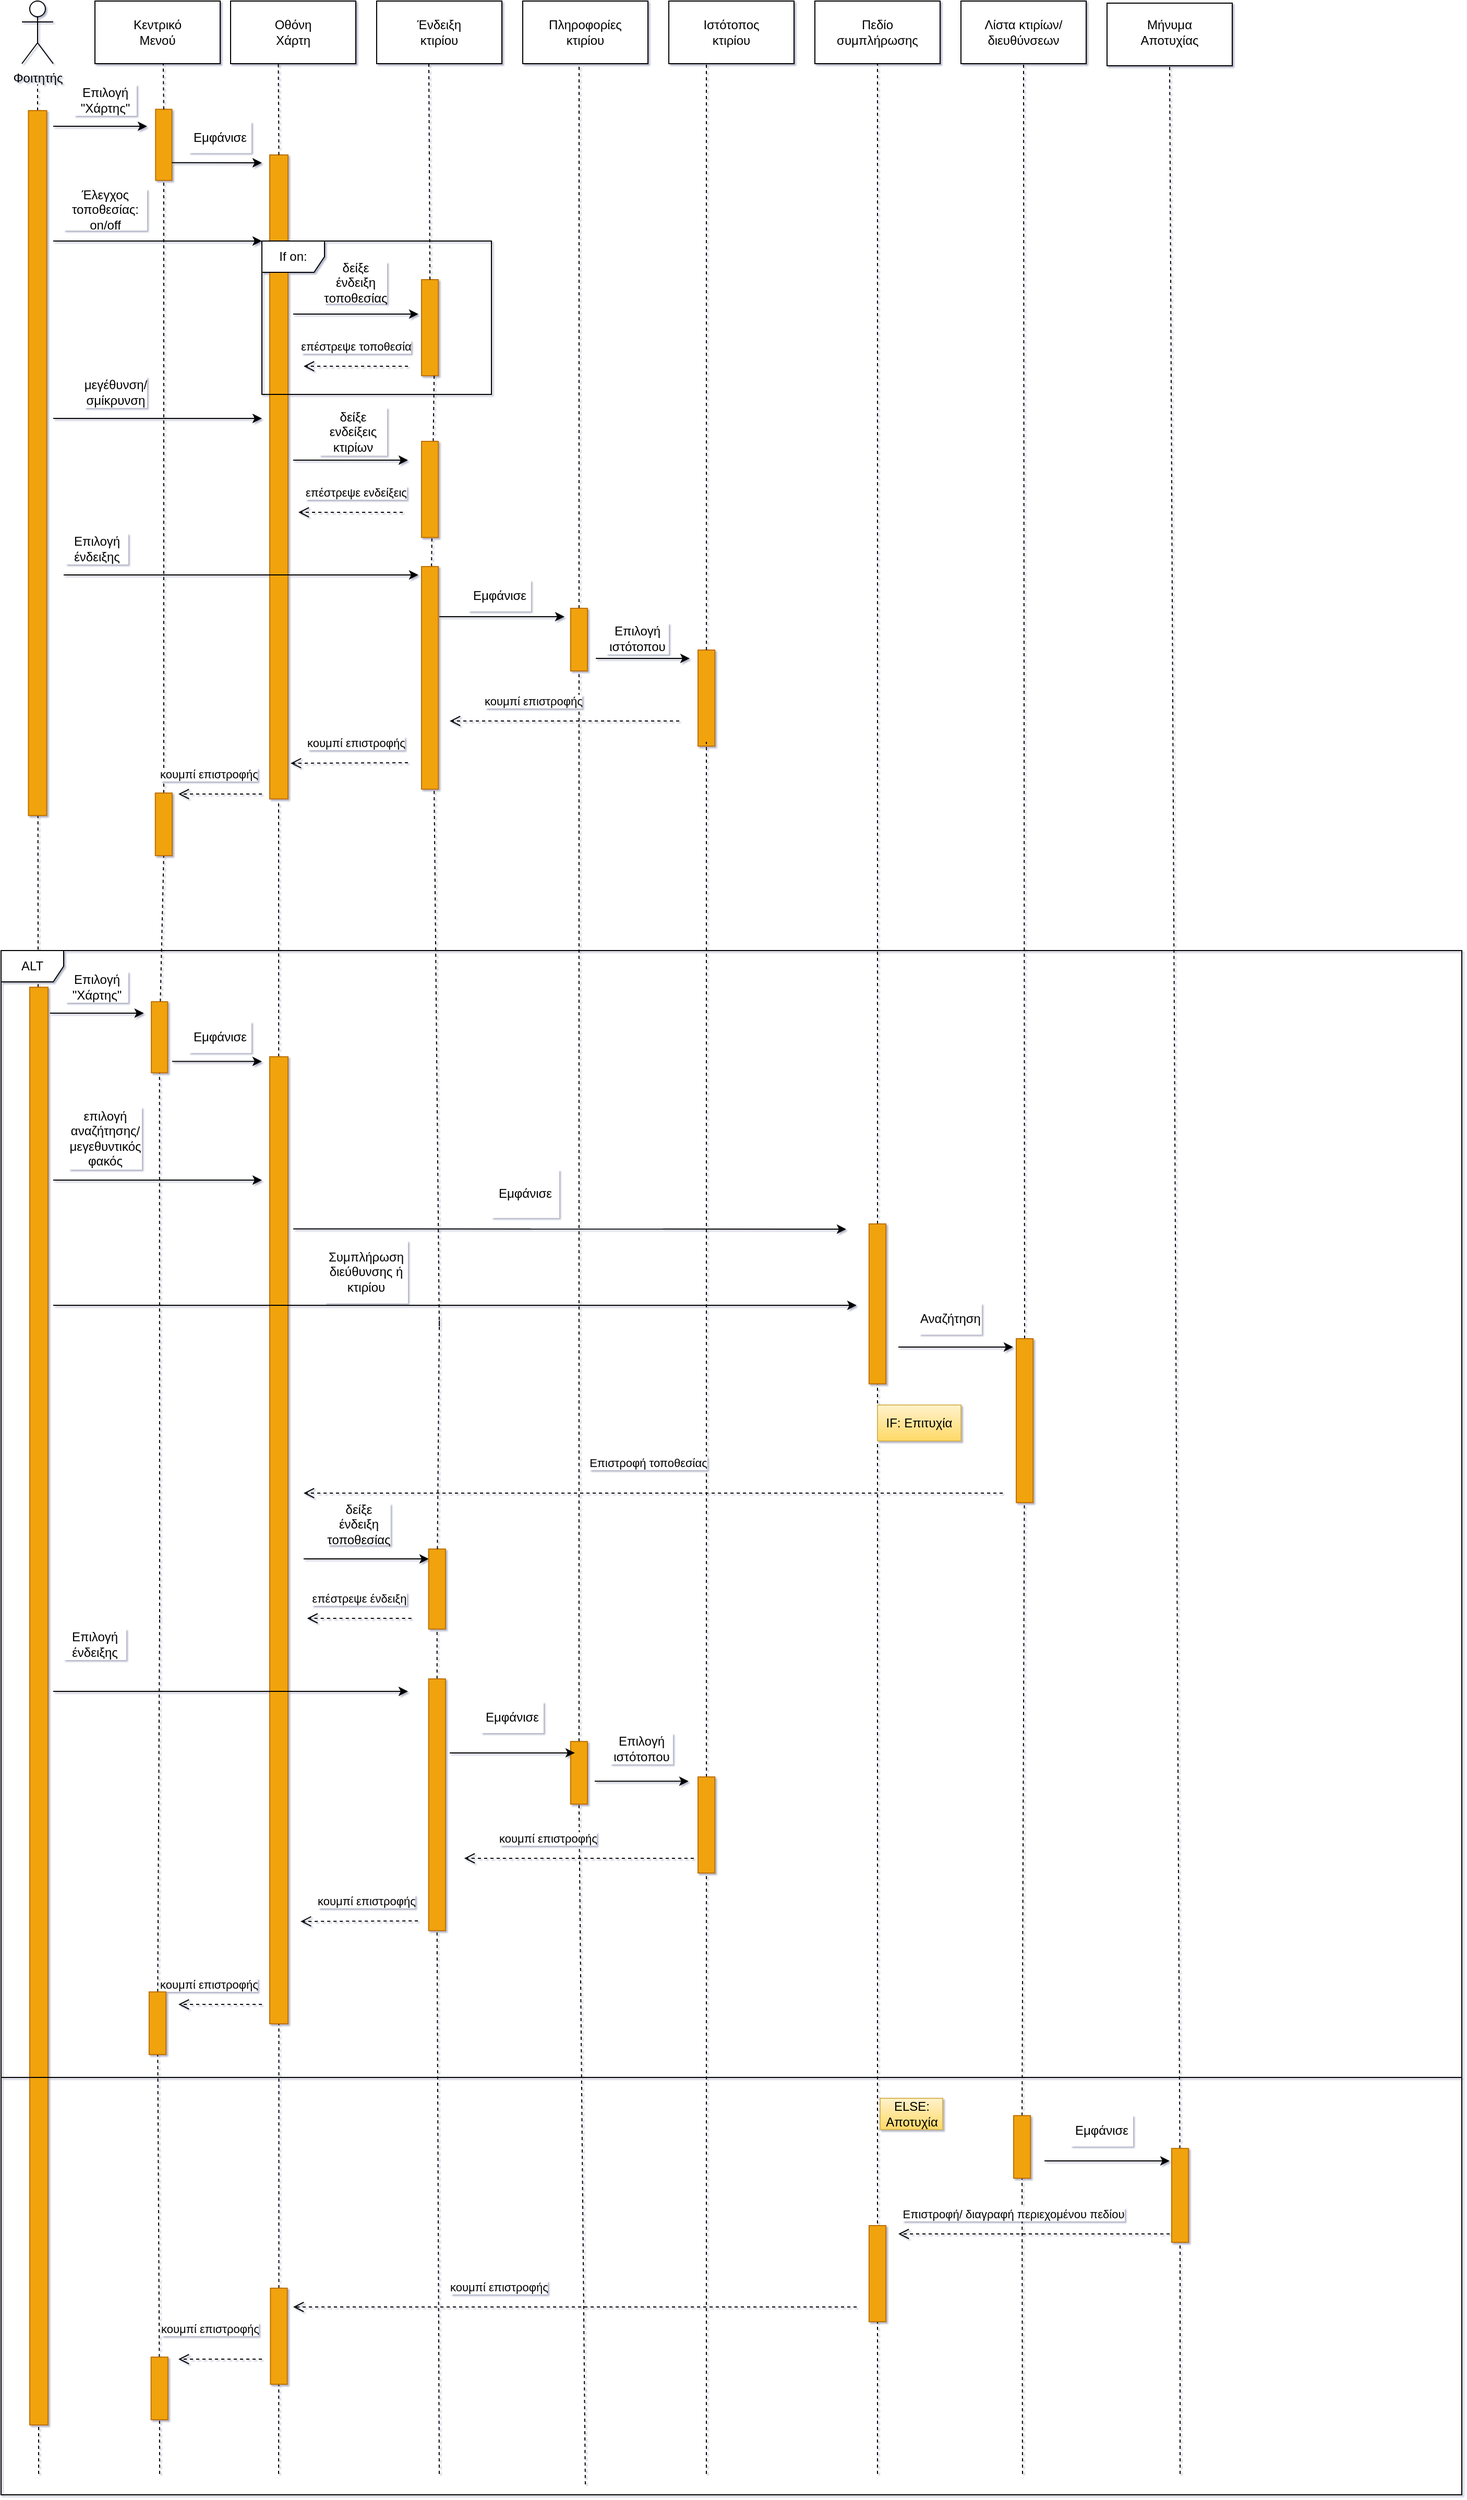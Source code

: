 <mxfile version="21.2.9" type="github">
  <diagram name="Σελίδα-1" id="3w3KB39ikiWXsNB1Q7ST">
    <mxGraphModel dx="1134" dy="930" grid="1" gridSize="10" guides="1" tooltips="1" connect="1" arrows="1" fold="1" page="1" pageScale="1" pageWidth="2339" pageHeight="3300" math="0" shadow="1">
      <root>
        <mxCell id="0" />
        <mxCell id="1" parent="0" />
        <mxCell id="REK4LTANbWhDEIIJufRj-1" value="Φοιτητής" style="shape=umlActor;verticalLabelPosition=bottom;verticalAlign=top;html=1;outlineConnect=0;" parent="1" vertex="1">
          <mxGeometry x="40" y="30" width="30" height="60" as="geometry" />
        </mxCell>
        <mxCell id="REK4LTANbWhDEIIJufRj-2" value="" style="endArrow=none;dashed=1;html=1;rounded=0;" parent="1" source="REK4LTANbWhDEIIJufRj-5" edge="1">
          <mxGeometry width="50" height="50" relative="1" as="geometry">
            <mxPoint x="60" y="730" as="sourcePoint" />
            <mxPoint x="55" y="110" as="targetPoint" />
          </mxGeometry>
        </mxCell>
        <mxCell id="REK4LTANbWhDEIIJufRj-3" value="" style="rounded=0;whiteSpace=wrap;html=1;fillColor=default;" parent="1" vertex="1">
          <mxGeometry x="110" y="30" width="120" height="60" as="geometry" />
        </mxCell>
        <mxCell id="REK4LTANbWhDEIIJufRj-4" value="Κεντρικό Μενού" style="text;html=1;strokeColor=none;fillColor=none;align=center;verticalAlign=middle;whiteSpace=wrap;rounded=0;" parent="1" vertex="1">
          <mxGeometry x="140" y="45" width="60" height="30" as="geometry" />
        </mxCell>
        <mxCell id="REK4LTANbWhDEIIJufRj-6" value="" style="endArrow=none;dashed=1;html=1;rounded=0;" parent="1" source="REK4LTANbWhDEIIJufRj-100" target="REK4LTANbWhDEIIJufRj-5" edge="1">
          <mxGeometry width="50" height="50" relative="1" as="geometry">
            <mxPoint x="60" y="1653.077" as="sourcePoint" />
            <mxPoint x="55" y="110" as="targetPoint" />
          </mxGeometry>
        </mxCell>
        <mxCell id="REK4LTANbWhDEIIJufRj-5" value="" style="rounded=0;whiteSpace=wrap;html=1;rotation=-90;fillColor=#f0a30a;strokeColor=#BD7000;fontColor=#000000;" parent="1" vertex="1">
          <mxGeometry x="-282.81" y="464.06" width="675.63" height="17.5" as="geometry" />
        </mxCell>
        <mxCell id="REK4LTANbWhDEIIJufRj-7" value="" style="rounded=0;whiteSpace=wrap;html=1;rotation=-90;fillColor=#f0a30a;strokeColor=#BD7000;fontColor=#000000;" parent="1" vertex="1">
          <mxGeometry x="141.87" y="160" width="68.13" height="15.62" as="geometry" />
        </mxCell>
        <mxCell id="REK4LTANbWhDEIIJufRj-8" value="" style="rounded=0;whiteSpace=wrap;html=1;rotation=-90;fillColor=#f0a30a;strokeColor=#BD7000;fontColor=#000000;" parent="1" vertex="1">
          <mxGeometry x="-22.34" y="477.34" width="617.2" height="17.5" as="geometry" />
        </mxCell>
        <mxCell id="REK4LTANbWhDEIIJufRj-9" value="" style="endArrow=none;dashed=1;html=1;rounded=0;exitX=1;exitY=0.5;exitDx=0;exitDy=0;" parent="1" source="REK4LTANbWhDEIIJufRj-7" edge="1">
          <mxGeometry width="50" height="50" relative="1" as="geometry">
            <mxPoint x="175.43" y="130" as="sourcePoint" />
            <mxPoint x="175.43" y="90" as="targetPoint" />
          </mxGeometry>
        </mxCell>
        <mxCell id="REK4LTANbWhDEIIJufRj-11" value="" style="endArrow=none;dashed=1;html=1;rounded=0;entryX=0;entryY=0.5;entryDx=0;entryDy=0;" parent="1" source="REK4LTANbWhDEIIJufRj-71" target="REK4LTANbWhDEIIJufRj-7" edge="1">
          <mxGeometry width="50" height="50" relative="1" as="geometry">
            <mxPoint x="176" y="840" as="sourcePoint" />
            <mxPoint x="180" y="210" as="targetPoint" />
          </mxGeometry>
        </mxCell>
        <mxCell id="REK4LTANbWhDEIIJufRj-12" value="" style="endArrow=classic;html=1;rounded=0;" parent="1" edge="1">
          <mxGeometry width="50" height="50" relative="1" as="geometry">
            <mxPoint x="70" y="150" as="sourcePoint" />
            <mxPoint x="160" y="150" as="targetPoint" />
          </mxGeometry>
        </mxCell>
        <mxCell id="REK4LTANbWhDEIIJufRj-15" value="Επιλογή &quot;Χάρτης&quot;" style="text;html=1;strokeColor=none;fillColor=default;align=center;verticalAlign=middle;whiteSpace=wrap;rounded=0;" parent="1" vertex="1">
          <mxGeometry x="90" y="110" width="60" height="30" as="geometry" />
        </mxCell>
        <mxCell id="REK4LTANbWhDEIIJufRj-17" value="" style="endArrow=classic;html=1;rounded=0;exitX=0.25;exitY=1;exitDx=0;exitDy=0;" parent="1" source="REK4LTANbWhDEIIJufRj-7" edge="1">
          <mxGeometry width="50" height="50" relative="1" as="geometry">
            <mxPoint x="180" y="160" as="sourcePoint" />
            <mxPoint x="270" y="185" as="targetPoint" />
          </mxGeometry>
        </mxCell>
        <mxCell id="REK4LTANbWhDEIIJufRj-18" value="Εμφάνισε" style="text;html=1;strokeColor=none;fillColor=default;align=center;verticalAlign=middle;whiteSpace=wrap;rounded=0;" parent="1" vertex="1">
          <mxGeometry x="200" y="145.62" width="60" height="30" as="geometry" />
        </mxCell>
        <mxCell id="REK4LTANbWhDEIIJufRj-19" value="" style="rounded=0;whiteSpace=wrap;html=1;" parent="1" vertex="1">
          <mxGeometry x="240" y="30" width="120" height="60" as="geometry" />
        </mxCell>
        <mxCell id="REK4LTANbWhDEIIJufRj-21" value="" style="endArrow=none;dashed=1;html=1;rounded=0;exitX=1;exitY=0.5;exitDx=0;exitDy=0;" parent="1" source="REK4LTANbWhDEIIJufRj-8" edge="1">
          <mxGeometry width="50" height="50" relative="1" as="geometry">
            <mxPoint x="285.75" y="130" as="sourcePoint" />
            <mxPoint x="285.75" y="90" as="targetPoint" />
          </mxGeometry>
        </mxCell>
        <mxCell id="REK4LTANbWhDEIIJufRj-22" value="Οθόνη Χάρτη" style="text;html=1;strokeColor=none;fillColor=none;align=center;verticalAlign=middle;whiteSpace=wrap;rounded=0;" parent="1" vertex="1">
          <mxGeometry x="270" y="45" width="60" height="30" as="geometry" />
        </mxCell>
        <mxCell id="REK4LTANbWhDEIIJufRj-23" value="" style="endArrow=none;dashed=1;html=1;rounded=0;" parent="1" source="REK4LTANbWhDEIIJufRj-92" edge="1">
          <mxGeometry width="50" height="50" relative="1" as="geometry">
            <mxPoint x="286" y="1653.077" as="sourcePoint" />
            <mxPoint x="286" y="799" as="targetPoint" />
          </mxGeometry>
        </mxCell>
        <mxCell id="REK4LTANbWhDEIIJufRj-24" value="" style="endArrow=classic;html=1;rounded=0;" parent="1" edge="1">
          <mxGeometry width="50" height="50" relative="1" as="geometry">
            <mxPoint x="70" y="260" as="sourcePoint" />
            <mxPoint x="270" y="260" as="targetPoint" />
          </mxGeometry>
        </mxCell>
        <mxCell id="REK4LTANbWhDEIIJufRj-25" value="&lt;font style=&quot;font-size: 12px;&quot;&gt;Έλεγχος τοποθεσίας: on/off&lt;/font&gt;" style="text;html=1;strokeColor=none;fillColor=default;align=center;verticalAlign=middle;whiteSpace=wrap;rounded=0;" parent="1" vertex="1">
          <mxGeometry x="80" y="210" width="80" height="40" as="geometry" />
        </mxCell>
        <mxCell id="REK4LTANbWhDEIIJufRj-26" value="" style="rounded=0;whiteSpace=wrap;html=1;" parent="1" vertex="1">
          <mxGeometry x="380" y="30" width="120" height="60" as="geometry" />
        </mxCell>
        <mxCell id="REK4LTANbWhDEIIJufRj-27" value="Ένδειξη κτιρίου" style="text;html=1;strokeColor=none;fillColor=none;align=center;verticalAlign=middle;whiteSpace=wrap;rounded=0;" parent="1" vertex="1">
          <mxGeometry x="410" y="45" width="60" height="30" as="geometry" />
        </mxCell>
        <mxCell id="REK4LTANbWhDEIIJufRj-31" value="" style="rounded=0;whiteSpace=wrap;html=1;rotation=-90;fillColor=#f0a30a;strokeColor=#BD7000;fontColor=#000000;" parent="1" vertex="1">
          <mxGeometry x="385" y="335" width="92.12" height="16.12" as="geometry" />
        </mxCell>
        <mxCell id="REK4LTANbWhDEIIJufRj-32" value="" style="endArrow=none;dashed=1;html=1;rounded=0;exitX=1;exitY=0.5;exitDx=0;exitDy=0;" parent="1" source="REK4LTANbWhDEIIJufRj-31" edge="1">
          <mxGeometry width="50" height="50" relative="1" as="geometry">
            <mxPoint x="380" y="140" as="sourcePoint" />
            <mxPoint x="430" y="90" as="targetPoint" />
          </mxGeometry>
        </mxCell>
        <mxCell id="REK4LTANbWhDEIIJufRj-33" value="" style="endArrow=none;dashed=1;html=1;rounded=0;entryX=0;entryY=0.75;entryDx=0;entryDy=0;" parent="1" source="REK4LTANbWhDEIIJufRj-48" target="REK4LTANbWhDEIIJufRj-31" edge="1">
          <mxGeometry width="50" height="50" relative="1" as="geometry">
            <mxPoint x="435" y="720" as="sourcePoint" />
            <mxPoint x="540" y="670" as="targetPoint" />
          </mxGeometry>
        </mxCell>
        <mxCell id="REK4LTANbWhDEIIJufRj-35" value="" style="endArrow=classic;html=1;rounded=0;" parent="1" edge="1">
          <mxGeometry width="50" height="50" relative="1" as="geometry">
            <mxPoint x="300" y="330" as="sourcePoint" />
            <mxPoint x="420" y="330" as="targetPoint" />
          </mxGeometry>
        </mxCell>
        <mxCell id="REK4LTANbWhDEIIJufRj-36" value="επέστρεψε τοποθεσία" style="html=1;verticalAlign=bottom;endArrow=open;dashed=1;endSize=8;edgeStyle=elbowEdgeStyle;elbow=vertical;curved=0;rounded=0;" parent="1" edge="1">
          <mxGeometry y="-10" relative="1" as="geometry">
            <mxPoint x="410" y="380" as="sourcePoint" />
            <mxPoint x="310" y="380" as="targetPoint" />
            <mxPoint as="offset" />
          </mxGeometry>
        </mxCell>
        <mxCell id="REK4LTANbWhDEIIJufRj-37" value="δείξε ένδειξη τοποθεσίας" style="text;html=1;strokeColor=none;fillColor=default;align=center;verticalAlign=middle;whiteSpace=wrap;rounded=0;" parent="1" vertex="1">
          <mxGeometry x="330" y="280" width="60" height="40" as="geometry" />
        </mxCell>
        <mxCell id="REK4LTANbWhDEIIJufRj-38" value="" style="endArrow=classic;html=1;rounded=0;" parent="1" edge="1">
          <mxGeometry width="50" height="50" relative="1" as="geometry">
            <mxPoint x="70" y="430" as="sourcePoint" />
            <mxPoint x="270" y="430" as="targetPoint" />
          </mxGeometry>
        </mxCell>
        <mxCell id="REK4LTANbWhDEIIJufRj-39" value="μεγέθυνση/σμίκρυνση" style="text;html=1;strokeColor=none;fillColor=default;align=center;verticalAlign=middle;whiteSpace=wrap;rounded=0;" parent="1" vertex="1">
          <mxGeometry x="100" y="390" width="60" height="30" as="geometry" />
        </mxCell>
        <mxCell id="REK4LTANbWhDEIIJufRj-40" value="" style="endArrow=classic;html=1;rounded=0;" parent="1" edge="1">
          <mxGeometry width="50" height="50" relative="1" as="geometry">
            <mxPoint x="300" y="470" as="sourcePoint" />
            <mxPoint x="410" y="470" as="targetPoint" />
          </mxGeometry>
        </mxCell>
        <mxCell id="REK4LTANbWhDEIIJufRj-41" value="" style="rounded=0;whiteSpace=wrap;html=1;rotation=-90;fillColor=#f0a30a;strokeColor=#BD7000;fontColor=#000000;" parent="1" vertex="1">
          <mxGeometry x="385" y="490" width="92.12" height="16.12" as="geometry" />
        </mxCell>
        <mxCell id="REK4LTANbWhDEIIJufRj-42" value="δείξε ενδείξεις κτιρίων" style="text;html=1;strokeColor=none;fillColor=default;align=center;verticalAlign=middle;whiteSpace=wrap;rounded=0;" parent="1" vertex="1">
          <mxGeometry x="325" y="419.38" width="65" height="46.25" as="geometry" />
        </mxCell>
        <mxCell id="REK4LTANbWhDEIIJufRj-43" value="επέστρεψε ενδείξεις" style="html=1;verticalAlign=bottom;endArrow=open;dashed=1;endSize=8;edgeStyle=elbowEdgeStyle;elbow=vertical;curved=0;rounded=0;" parent="1" edge="1">
          <mxGeometry x="-0.1" y="-10" relative="1" as="geometry">
            <mxPoint x="405" y="520" as="sourcePoint" />
            <mxPoint x="305" y="520" as="targetPoint" />
            <mxPoint as="offset" />
          </mxGeometry>
        </mxCell>
        <mxCell id="REK4LTANbWhDEIIJufRj-44" value="" style="rounded=0;whiteSpace=wrap;html=1;" parent="1" vertex="1">
          <mxGeometry x="520" y="30" width="120" height="60" as="geometry" />
        </mxCell>
        <mxCell id="REK4LTANbWhDEIIJufRj-45" value="Πληροφορίες κτιρίου" style="text;html=1;strokeColor=none;fillColor=none;align=center;verticalAlign=middle;whiteSpace=wrap;rounded=0;" parent="1" vertex="1">
          <mxGeometry x="540" y="45" width="80" height="30" as="geometry" />
        </mxCell>
        <mxCell id="REK4LTANbWhDEIIJufRj-46" value="" style="endArrow=classic;html=1;rounded=0;" parent="1" edge="1">
          <mxGeometry width="50" height="50" relative="1" as="geometry">
            <mxPoint x="80" y="580" as="sourcePoint" />
            <mxPoint x="420" y="580" as="targetPoint" />
          </mxGeometry>
        </mxCell>
        <mxCell id="REK4LTANbWhDEIIJufRj-47" value="Επιλογή ένδειξης" style="text;html=1;strokeColor=none;fillColor=default;align=center;verticalAlign=middle;whiteSpace=wrap;rounded=0;" parent="1" vertex="1">
          <mxGeometry x="81.87" y="540" width="60" height="30" as="geometry" />
        </mxCell>
        <mxCell id="REK4LTANbWhDEIIJufRj-51" value="" style="endArrow=none;dashed=1;html=1;rounded=0;entryX=0;entryY=0.75;entryDx=0;entryDy=0;" parent="1" target="REK4LTANbWhDEIIJufRj-48" edge="1">
          <mxGeometry width="50" height="50" relative="1" as="geometry">
            <mxPoint x="440" y="1300" as="sourcePoint" />
            <mxPoint x="435" y="389" as="targetPoint" />
          </mxGeometry>
        </mxCell>
        <mxCell id="REK4LTANbWhDEIIJufRj-48" value="" style="rounded=0;whiteSpace=wrap;html=1;rotation=-90;fillColor=#f0a30a;strokeColor=#BD7000;fontColor=#000000;" parent="1" vertex="1">
          <mxGeometry x="324.38" y="670.62" width="213.37" height="16.12" as="geometry" />
        </mxCell>
        <mxCell id="REK4LTANbWhDEIIJufRj-52" value="" style="endArrow=none;dashed=1;html=1;rounded=0;entryX=0.45;entryY=1;entryDx=0;entryDy=0;entryPerimeter=0;" parent="1" source="REK4LTANbWhDEIIJufRj-53" target="REK4LTANbWhDEIIJufRj-44" edge="1">
          <mxGeometry width="50" height="50" relative="1" as="geometry">
            <mxPoint x="580" y="840" as="sourcePoint" />
            <mxPoint x="580" y="360" as="targetPoint" />
          </mxGeometry>
        </mxCell>
        <mxCell id="REK4LTANbWhDEIIJufRj-58" value="" style="endArrow=none;dashed=1;html=1;rounded=0;entryX=0;entryY=0.5;entryDx=0;entryDy=0;" parent="1" source="REK4LTANbWhDEIIJufRj-82" target="REK4LTANbWhDEIIJufRj-53" edge="1">
          <mxGeometry width="50" height="50" relative="1" as="geometry">
            <mxPoint x="574" y="1660" as="sourcePoint" />
            <mxPoint x="640" y="620" as="targetPoint" />
          </mxGeometry>
        </mxCell>
        <mxCell id="REK4LTANbWhDEIIJufRj-53" value="" style="rounded=0;whiteSpace=wrap;html=1;rotation=-90;fillColor=#f0a30a;strokeColor=#BD7000;fontColor=#000000;" parent="1" vertex="1">
          <mxGeometry x="543.94" y="633.94" width="60" height="16.12" as="geometry" />
        </mxCell>
        <mxCell id="REK4LTANbWhDEIIJufRj-59" value="" style="endArrow=classic;html=1;rounded=0;" parent="1" edge="1">
          <mxGeometry width="50" height="50" relative="1" as="geometry">
            <mxPoint x="440" y="620" as="sourcePoint" />
            <mxPoint x="560" y="620" as="targetPoint" />
          </mxGeometry>
        </mxCell>
        <mxCell id="REK4LTANbWhDEIIJufRj-60" value="Εμφάνισε" style="text;html=1;strokeColor=none;fillColor=default;align=center;verticalAlign=middle;whiteSpace=wrap;rounded=0;" parent="1" vertex="1">
          <mxGeometry x="467.88" y="585" width="60" height="30" as="geometry" />
        </mxCell>
        <mxCell id="REK4LTANbWhDEIIJufRj-61" value="" style="rounded=0;whiteSpace=wrap;html=1;" parent="1" vertex="1">
          <mxGeometry x="660" y="30" width="120" height="60" as="geometry" />
        </mxCell>
        <mxCell id="REK4LTANbWhDEIIJufRj-62" value="Ιστότοπος κτιρίου" style="text;html=1;strokeColor=none;fillColor=none;align=center;verticalAlign=middle;whiteSpace=wrap;rounded=0;" parent="1" vertex="1">
          <mxGeometry x="690" y="45" width="60" height="30" as="geometry" />
        </mxCell>
        <mxCell id="REK4LTANbWhDEIIJufRj-63" value="" style="rounded=0;whiteSpace=wrap;html=1;rotation=-90;fillColor=#f0a30a;strokeColor=#BD7000;fontColor=#000000;" parent="1" vertex="1">
          <mxGeometry x="650" y="690.0" width="92.12" height="16.12" as="geometry" />
        </mxCell>
        <mxCell id="REK4LTANbWhDEIIJufRj-64" value="" style="endArrow=classic;html=1;rounded=0;" parent="1" edge="1">
          <mxGeometry width="50" height="50" relative="1" as="geometry">
            <mxPoint x="590" y="660" as="sourcePoint" />
            <mxPoint x="680" y="660" as="targetPoint" />
          </mxGeometry>
        </mxCell>
        <mxCell id="REK4LTANbWhDEIIJufRj-65" value="Επιλογή ιστότοπου" style="text;html=1;strokeColor=none;fillColor=default;align=center;verticalAlign=middle;whiteSpace=wrap;rounded=0;" parent="1" vertex="1">
          <mxGeometry x="600" y="626.12" width="60" height="30" as="geometry" />
        </mxCell>
        <mxCell id="REK4LTANbWhDEIIJufRj-66" value="" style="endArrow=none;dashed=1;html=1;rounded=0;exitX=1;exitY=0.5;exitDx=0;exitDy=0;" parent="1" source="REK4LTANbWhDEIIJufRj-63" edge="1">
          <mxGeometry width="50" height="50" relative="1" as="geometry">
            <mxPoint x="695" y="650" as="sourcePoint" />
            <mxPoint x="696" y="90" as="targetPoint" />
          </mxGeometry>
        </mxCell>
        <mxCell id="REK4LTANbWhDEIIJufRj-67" value="" style="endArrow=none;dashed=1;html=1;rounded=0;" parent="1" source="REK4LTANbWhDEIIJufRj-85" edge="1">
          <mxGeometry width="50" height="50" relative="1" as="geometry">
            <mxPoint x="696" y="1650" as="sourcePoint" />
            <mxPoint x="696" y="740" as="targetPoint" />
          </mxGeometry>
        </mxCell>
        <mxCell id="REK4LTANbWhDEIIJufRj-68" value="κουμπί επιστροφής" style="html=1;verticalAlign=bottom;endArrow=open;dashed=1;endSize=8;edgeStyle=elbowEdgeStyle;elbow=vertical;curved=0;rounded=0;" parent="1" edge="1">
          <mxGeometry x="0.272" y="-10" relative="1" as="geometry">
            <mxPoint x="670" y="720" as="sourcePoint" />
            <mxPoint x="450" y="720" as="targetPoint" />
            <mxPoint as="offset" />
          </mxGeometry>
        </mxCell>
        <mxCell id="REK4LTANbWhDEIIJufRj-69" value="κουμπί επιστροφής" style="html=1;verticalAlign=bottom;endArrow=open;dashed=1;endSize=8;edgeStyle=elbowEdgeStyle;elbow=vertical;curved=0;rounded=0;" parent="1" edge="1">
          <mxGeometry x="-0.104" y="-11" relative="1" as="geometry">
            <mxPoint x="410" y="760" as="sourcePoint" />
            <mxPoint x="297.5" y="760.66" as="targetPoint" />
            <mxPoint as="offset" />
          </mxGeometry>
        </mxCell>
        <mxCell id="REK4LTANbWhDEIIJufRj-70" value="κουμπί επιστροφής" style="html=1;verticalAlign=bottom;endArrow=open;dashed=1;endSize=8;edgeStyle=elbowEdgeStyle;elbow=vertical;curved=0;rounded=0;" parent="1" edge="1">
          <mxGeometry x="0.272" y="-10" relative="1" as="geometry">
            <mxPoint x="270" y="790" as="sourcePoint" />
            <mxPoint x="190" y="790.33" as="targetPoint" />
            <mxPoint as="offset" />
          </mxGeometry>
        </mxCell>
        <mxCell id="REK4LTANbWhDEIIJufRj-72" value="" style="endArrow=none;dashed=1;html=1;rounded=0;entryX=0;entryY=0.5;entryDx=0;entryDy=0;" parent="1" source="REK4LTANbWhDEIIJufRj-105" target="REK4LTANbWhDEIIJufRj-71" edge="1">
          <mxGeometry width="50" height="50" relative="1" as="geometry">
            <mxPoint x="180" y="1660" as="sourcePoint" />
            <mxPoint x="176" y="202" as="targetPoint" />
          </mxGeometry>
        </mxCell>
        <mxCell id="REK4LTANbWhDEIIJufRj-71" value="" style="rounded=0;whiteSpace=wrap;html=1;rotation=-90;fillColor=#f0a30a;strokeColor=#BD7000;fontColor=#000000;" parent="1" vertex="1">
          <mxGeometry x="145.93" y="811" width="60" height="16.12" as="geometry" />
        </mxCell>
        <mxCell id="REK4LTANbWhDEIIJufRj-77" value="" style="endArrow=classic;html=1;rounded=0;" parent="1" edge="1">
          <mxGeometry width="50" height="50" relative="1" as="geometry">
            <mxPoint x="300" y="1206.74" as="sourcePoint" />
            <mxPoint x="830" y="1207" as="targetPoint" />
          </mxGeometry>
        </mxCell>
        <mxCell id="REK4LTANbWhDEIIJufRj-79" value="Εμφάνισε" style="text;html=1;strokeColor=none;fillColor=default;align=center;verticalAlign=middle;whiteSpace=wrap;rounded=0;" parent="1" vertex="1">
          <mxGeometry x="490" y="1150" width="65" height="46.25" as="geometry" />
        </mxCell>
        <mxCell id="REK4LTANbWhDEIIJufRj-83" value="" style="endArrow=classic;html=1;rounded=0;" parent="1" edge="1">
          <mxGeometry width="50" height="50" relative="1" as="geometry">
            <mxPoint x="310" y="1523.06" as="sourcePoint" />
            <mxPoint x="430.0" y="1523.06" as="targetPoint" />
          </mxGeometry>
        </mxCell>
        <mxCell id="REK4LTANbWhDEIIJufRj-86" value="" style="endArrow=classic;html=1;rounded=0;" parent="1" edge="1">
          <mxGeometry width="50" height="50" relative="1" as="geometry">
            <mxPoint x="588.94" y="1736.12" as="sourcePoint" />
            <mxPoint x="678.94" y="1736.12" as="targetPoint" />
          </mxGeometry>
        </mxCell>
        <mxCell id="REK4LTANbWhDEIIJufRj-87" value="Επιλογή ιστότοπου" style="text;html=1;strokeColor=none;fillColor=default;align=center;verticalAlign=middle;whiteSpace=wrap;rounded=0;" parent="1" vertex="1">
          <mxGeometry x="603.94" y="1690" width="60" height="30" as="geometry" />
        </mxCell>
        <mxCell id="REK4LTANbWhDEIIJufRj-93" value="" style="endArrow=none;dashed=1;html=1;rounded=0;" parent="1" source="JKgriKq3hxzgjt0G7e2Y-63" target="REK4LTANbWhDEIIJufRj-92" edge="1">
          <mxGeometry width="50" height="50" relative="1" as="geometry">
            <mxPoint x="286" y="2400" as="sourcePoint" />
            <mxPoint x="286" y="799" as="targetPoint" />
          </mxGeometry>
        </mxCell>
        <mxCell id="REK4LTANbWhDEIIJufRj-92" value="" style="rounded=0;whiteSpace=wrap;html=1;rotation=-90;fillColor=#f0a30a;strokeColor=#BD7000;fontColor=#000000;" parent="1" vertex="1">
          <mxGeometry x="-177.17" y="1496.43" width="926.85" height="17.5" as="geometry" />
        </mxCell>
        <mxCell id="REK4LTANbWhDEIIJufRj-94" value="επιλογή αναζήτησης/ μεγεθυντικός φακός" style="text;html=1;strokeColor=none;fillColor=default;align=center;verticalAlign=middle;whiteSpace=wrap;rounded=0;" parent="1" vertex="1">
          <mxGeometry x="85" y="1090" width="70" height="60" as="geometry" />
        </mxCell>
        <mxCell id="REK4LTANbWhDEIIJufRj-95" value="" style="endArrow=classic;html=1;rounded=0;" parent="1" edge="1">
          <mxGeometry width="50" height="50" relative="1" as="geometry">
            <mxPoint x="70" y="1160" as="sourcePoint" />
            <mxPoint x="270" y="1160" as="targetPoint" />
            <Array as="points">
              <mxPoint x="170" y="1160" />
            </Array>
          </mxGeometry>
        </mxCell>
        <mxCell id="REK4LTANbWhDEIIJufRj-97" value="" style="endArrow=none;dashed=1;html=1;rounded=0;" parent="1" source="JKgriKq3hxzgjt0G7e2Y-48" edge="1">
          <mxGeometry width="50" height="50" relative="1" as="geometry">
            <mxPoint x="172" y="2200" as="sourcePoint" />
            <mxPoint x="172" y="1580" as="targetPoint" />
          </mxGeometry>
        </mxCell>
        <mxCell id="REK4LTANbWhDEIIJufRj-101" value="" style="endArrow=none;dashed=1;html=1;rounded=0;" parent="1" target="REK4LTANbWhDEIIJufRj-100" edge="1">
          <mxGeometry width="50" height="50" relative="1" as="geometry">
            <mxPoint x="56" y="2400" as="sourcePoint" />
            <mxPoint x="56" y="811" as="targetPoint" />
          </mxGeometry>
        </mxCell>
        <mxCell id="REK4LTANbWhDEIIJufRj-100" value="" style="rounded=0;whiteSpace=wrap;html=1;rotation=-90;fillColor=#f0a30a;strokeColor=#BD7000;fontColor=#000000;" parent="1" vertex="1">
          <mxGeometry x="-632.7" y="1655.37" width="1377.9" height="17.5" as="geometry" />
        </mxCell>
        <mxCell id="REK4LTANbWhDEIIJufRj-102" value="Επιλογή &quot;Χάρτης&quot;" style="text;html=1;strokeColor=none;fillColor=default;align=center;verticalAlign=middle;whiteSpace=wrap;rounded=0;" parent="1" vertex="1">
          <mxGeometry x="81.87" y="960" width="60" height="30" as="geometry" />
        </mxCell>
        <mxCell id="REK4LTANbWhDEIIJufRj-103" value="" style="endArrow=classic;html=1;rounded=0;" parent="1" edge="1">
          <mxGeometry width="50" height="50" relative="1" as="geometry">
            <mxPoint x="66.87" y="1000" as="sourcePoint" />
            <mxPoint x="156.87" y="1000" as="targetPoint" />
          </mxGeometry>
        </mxCell>
        <mxCell id="REK4LTANbWhDEIIJufRj-104" value="Εμφάνισε" style="text;html=1;strokeColor=none;fillColor=default;align=center;verticalAlign=middle;whiteSpace=wrap;rounded=0;" parent="1" vertex="1">
          <mxGeometry x="200" y="1008.12" width="60" height="30" as="geometry" />
        </mxCell>
        <mxCell id="REK4LTANbWhDEIIJufRj-108" value="" style="endArrow=none;dashed=1;html=1;rounded=0;entryX=0;entryY=0.5;entryDx=0;entryDy=0;" parent="1" target="REK4LTANbWhDEIIJufRj-105" edge="1">
          <mxGeometry width="50" height="50" relative="1" as="geometry">
            <mxPoint x="172" y="1580" as="sourcePoint" />
            <mxPoint x="176" y="849" as="targetPoint" />
          </mxGeometry>
        </mxCell>
        <mxCell id="REK4LTANbWhDEIIJufRj-105" value="" style="rounded=0;whiteSpace=wrap;html=1;rotation=-90;fillColor=#f0a30a;strokeColor=#BD7000;fontColor=#000000;" parent="1" vertex="1">
          <mxGeometry x="137.805" y="1015.315" width="68.13" height="15.62" as="geometry" />
        </mxCell>
        <mxCell id="REK4LTANbWhDEIIJufRj-109" value="" style="endArrow=classic;html=1;rounded=0;exitX=0.25;exitY=1;exitDx=0;exitDy=0;" parent="1" edge="1">
          <mxGeometry width="50" height="50" relative="1" as="geometry">
            <mxPoint x="184" y="1046.25" as="sourcePoint" />
            <mxPoint x="270" y="1046.25" as="targetPoint" />
          </mxGeometry>
        </mxCell>
        <mxCell id="REK4LTANbWhDEIIJufRj-111" value="" style="endArrow=none;dashed=1;html=1;rounded=0;entryX=0;entryY=0.5;entryDx=0;entryDy=0;" parent="1" source="JKgriKq3hxzgjt0G7e2Y-32" target="REK4LTANbWhDEIIJufRj-81" edge="1">
          <mxGeometry width="50" height="50" relative="1" as="geometry">
            <mxPoint x="439" y="1720" as="sourcePoint" />
            <mxPoint x="435" y="1600" as="targetPoint" />
          </mxGeometry>
        </mxCell>
        <mxCell id="REK4LTANbWhDEIIJufRj-81" value="" style="rounded=0;whiteSpace=wrap;html=1;rotation=-90;fillColor=#f0a30a;strokeColor=#BD7000;fontColor=#000000;" parent="1" vertex="1">
          <mxGeometry x="399.53" y="1543.88" width="76.69" height="16.12" as="geometry" />
        </mxCell>
        <mxCell id="REK4LTANbWhDEIIJufRj-116" value="" style="endArrow=none;dashed=1;html=1;rounded=0;entryX=0;entryY=0.75;entryDx=0;entryDy=0;" parent="1" source="REK4LTANbWhDEIIJufRj-81" edge="1">
          <mxGeometry width="50" height="50" relative="1" as="geometry">
            <mxPoint x="437" y="1391" as="sourcePoint" />
            <mxPoint x="440.09" y="1290.86" as="targetPoint" />
          </mxGeometry>
        </mxCell>
        <mxCell id="REK4LTANbWhDEIIJufRj-118" value="Επιλογή ένδειξης" style="text;html=1;strokeColor=none;fillColor=default;align=center;verticalAlign=middle;whiteSpace=wrap;rounded=0;" parent="1" vertex="1">
          <mxGeometry x="80" y="1590" width="60" height="30" as="geometry" />
        </mxCell>
        <mxCell id="REK4LTANbWhDEIIJufRj-119" value="" style="endArrow=classic;html=1;rounded=0;" parent="1" edge="1">
          <mxGeometry width="50" height="50" relative="1" as="geometry">
            <mxPoint x="70" y="1650" as="sourcePoint" />
            <mxPoint x="410" y="1650" as="targetPoint" />
          </mxGeometry>
        </mxCell>
        <mxCell id="REK4LTANbWhDEIIJufRj-123" value="" style="endArrow=none;dashed=1;html=1;rounded=0;entryX=0;entryY=0.5;entryDx=0;entryDy=0;" parent="1" target="REK4LTANbWhDEIIJufRj-82" edge="1">
          <mxGeometry width="50" height="50" relative="1" as="geometry">
            <mxPoint x="580" y="2410" as="sourcePoint" />
            <mxPoint x="574" y="672" as="targetPoint" />
          </mxGeometry>
        </mxCell>
        <mxCell id="REK4LTANbWhDEIIJufRj-82" value="" style="rounded=0;whiteSpace=wrap;html=1;rotation=-90;fillColor=#f0a30a;strokeColor=#BD7000;fontColor=#000000;" parent="1" vertex="1">
          <mxGeometry x="543.94" y="1720" width="60" height="16.12" as="geometry" />
        </mxCell>
        <mxCell id="REK4LTANbWhDEIIJufRj-126" value="" style="endArrow=none;dashed=1;html=1;rounded=0;" parent="1" target="REK4LTANbWhDEIIJufRj-85" edge="1">
          <mxGeometry width="50" height="50" relative="1" as="geometry">
            <mxPoint x="696" y="2400" as="sourcePoint" />
            <mxPoint x="696" y="740" as="targetPoint" />
          </mxGeometry>
        </mxCell>
        <mxCell id="REK4LTANbWhDEIIJufRj-85" value="" style="rounded=0;whiteSpace=wrap;html=1;rotation=-90;fillColor=#f0a30a;strokeColor=#BD7000;fontColor=#000000;" parent="1" vertex="1">
          <mxGeometry x="650.0" y="1770" width="92.12" height="16.12" as="geometry" />
        </mxCell>
        <mxCell id="JKgriKq3hxzgjt0G7e2Y-1" value="If on:" style="shape=umlFrame;whiteSpace=wrap;html=1;pointerEvents=0;" parent="1" vertex="1">
          <mxGeometry x="270" y="260" width="220" height="147" as="geometry" />
        </mxCell>
        <mxCell id="JKgriKq3hxzgjt0G7e2Y-2" value="" style="rounded=0;whiteSpace=wrap;html=1;" parent="1" vertex="1">
          <mxGeometry x="800" y="30" width="120" height="60" as="geometry" />
        </mxCell>
        <mxCell id="JKgriKq3hxzgjt0G7e2Y-3" value="Πεδίο συμπλήρωσης" style="text;html=1;strokeColor=none;fillColor=none;align=center;verticalAlign=middle;whiteSpace=wrap;rounded=0;" parent="1" vertex="1">
          <mxGeometry x="830" y="45" width="60" height="30" as="geometry" />
        </mxCell>
        <mxCell id="JKgriKq3hxzgjt0G7e2Y-4" value="" style="endArrow=none;dashed=1;html=1;rounded=0;" parent="1" source="JKgriKq3hxzgjt0G7e2Y-6" edge="1">
          <mxGeometry width="50" height="50" relative="1" as="geometry">
            <mxPoint x="860" y="1720" as="sourcePoint" />
            <mxPoint x="860" y="90" as="targetPoint" />
          </mxGeometry>
        </mxCell>
        <mxCell id="JKgriKq3hxzgjt0G7e2Y-7" value="" style="endArrow=none;dashed=1;html=1;rounded=0;" parent="1" target="JKgriKq3hxzgjt0G7e2Y-6" edge="1">
          <mxGeometry width="50" height="50" relative="1" as="geometry">
            <mxPoint x="860" y="2400" as="sourcePoint" />
            <mxPoint x="860" y="90" as="targetPoint" />
          </mxGeometry>
        </mxCell>
        <mxCell id="JKgriKq3hxzgjt0G7e2Y-6" value="" style="rounded=0;whiteSpace=wrap;html=1;rotation=-90;fillColor=#f0a30a;strokeColor=#BD7000;fontColor=#000000;" parent="1" vertex="1">
          <mxGeometry x="783.37" y="1270.58" width="153.26" height="16.12" as="geometry" />
        </mxCell>
        <mxCell id="JKgriKq3hxzgjt0G7e2Y-9" value="" style="endArrow=classic;html=1;rounded=0;" parent="1" edge="1">
          <mxGeometry width="50" height="50" relative="1" as="geometry">
            <mxPoint x="70" y="1280" as="sourcePoint" />
            <mxPoint x="840" y="1280" as="targetPoint" />
          </mxGeometry>
        </mxCell>
        <mxCell id="JKgriKq3hxzgjt0G7e2Y-10" value="Συμπλήρωση διεύθυνσης ή κτιρίου" style="text;html=1;strokeColor=none;fillColor=default;align=center;verticalAlign=middle;whiteSpace=wrap;rounded=0;" parent="1" vertex="1">
          <mxGeometry x="330" y="1218.06" width="80" height="60" as="geometry" />
        </mxCell>
        <mxCell id="JKgriKq3hxzgjt0G7e2Y-11" value="" style="rounded=0;whiteSpace=wrap;html=1;" parent="1" vertex="1">
          <mxGeometry x="940" y="30" width="120" height="60" as="geometry" />
        </mxCell>
        <mxCell id="JKgriKq3hxzgjt0G7e2Y-12" value="Λίστα κτιρίων/διευθύνσεων" style="text;html=1;strokeColor=none;fillColor=default;align=center;verticalAlign=middle;whiteSpace=wrap;rounded=0;" parent="1" vertex="1">
          <mxGeometry x="955" y="31.5" width="90" height="57" as="geometry" />
        </mxCell>
        <mxCell id="JKgriKq3hxzgjt0G7e2Y-13" value="" style="endArrow=none;dashed=1;html=1;rounded=0;" parent="1" source="JKgriKq3hxzgjt0G7e2Y-17" edge="1">
          <mxGeometry width="50" height="50" relative="1" as="geometry">
            <mxPoint x="1000" y="1720" as="sourcePoint" />
            <mxPoint x="1000" y="88.5" as="targetPoint" />
          </mxGeometry>
        </mxCell>
        <mxCell id="JKgriKq3hxzgjt0G7e2Y-15" value="" style="endArrow=classic;html=1;rounded=0;" parent="1" edge="1">
          <mxGeometry width="50" height="50" relative="1" as="geometry">
            <mxPoint x="880" y="1320" as="sourcePoint" />
            <mxPoint x="990" y="1320" as="targetPoint" />
          </mxGeometry>
        </mxCell>
        <mxCell id="JKgriKq3hxzgjt0G7e2Y-16" value="Αναζήτηση" style="text;html=1;strokeColor=none;fillColor=default;align=center;verticalAlign=middle;whiteSpace=wrap;rounded=0;" parent="1" vertex="1">
          <mxGeometry x="900" y="1278.06" width="60" height="30" as="geometry" />
        </mxCell>
        <mxCell id="JKgriKq3hxzgjt0G7e2Y-18" value="" style="endArrow=none;dashed=1;html=1;rounded=0;exitX=1;exitY=0.5;exitDx=0;exitDy=0;" parent="1" source="JKgriKq3hxzgjt0G7e2Y-55" target="JKgriKq3hxzgjt0G7e2Y-17" edge="1">
          <mxGeometry width="50" height="50" relative="1" as="geometry">
            <mxPoint x="998.846" y="1999.5" as="sourcePoint" />
            <mxPoint x="1000" y="88.5" as="targetPoint" />
          </mxGeometry>
        </mxCell>
        <mxCell id="JKgriKq3hxzgjt0G7e2Y-17" value="" style="rounded=0;whiteSpace=wrap;html=1;rotation=-90;fillColor=#f0a30a;strokeColor=#BD7000;fontColor=#000000;" parent="1" vertex="1">
          <mxGeometry x="922.5" y="1382.5" width="157.12" height="16.12" as="geometry" />
        </mxCell>
        <mxCell id="JKgriKq3hxzgjt0G7e2Y-23" value="ELSE: Αποτυχία" style="text;html=1;strokeColor=#d6b656;fillColor=#fff2cc;align=center;verticalAlign=middle;whiteSpace=wrap;rounded=0;gradientColor=#ffd966;" parent="1" vertex="1">
          <mxGeometry x="862.5" y="2040" width="60" height="30" as="geometry" />
        </mxCell>
        <mxCell id="JKgriKq3hxzgjt0G7e2Y-24" value="IF: Επιτυχία" style="text;html=1;strokeColor=#d6b656;fillColor=#fff2cc;align=center;verticalAlign=middle;whiteSpace=wrap;rounded=0;gradientColor=#ffd966;" parent="1" vertex="1">
          <mxGeometry x="860" y="1375.56" width="80" height="34.44" as="geometry" />
        </mxCell>
        <mxCell id="JKgriKq3hxzgjt0G7e2Y-25" value="Επιστροφή τοποθεσίας" style="html=1;verticalAlign=bottom;endArrow=open;dashed=1;endSize=8;edgeStyle=elbowEdgeStyle;elbow=vertical;curved=0;rounded=0;" parent="1" edge="1">
          <mxGeometry x="0.015" y="-20" relative="1" as="geometry">
            <mxPoint x="980" y="1460" as="sourcePoint" />
            <mxPoint x="310" y="1460" as="targetPoint" />
            <mxPoint as="offset" />
          </mxGeometry>
        </mxCell>
        <mxCell id="JKgriKq3hxzgjt0G7e2Y-28" value="δείξε ένδειξη τοποθεσίας" style="text;html=1;strokeColor=none;fillColor=default;align=center;verticalAlign=middle;whiteSpace=wrap;rounded=0;" parent="1" vertex="1">
          <mxGeometry x="333.32" y="1470" width="60" height="40" as="geometry" />
        </mxCell>
        <mxCell id="JKgriKq3hxzgjt0G7e2Y-29" value="επέστρεψε ένδειξη" style="html=1;verticalAlign=bottom;endArrow=open;dashed=1;endSize=8;edgeStyle=elbowEdgeStyle;elbow=vertical;curved=0;rounded=0;" parent="1" edge="1">
          <mxGeometry y="-10" relative="1" as="geometry">
            <mxPoint x="413.32" y="1580" as="sourcePoint" />
            <mxPoint x="313.32" y="1580" as="targetPoint" />
            <mxPoint as="offset" />
          </mxGeometry>
        </mxCell>
        <mxCell id="JKgriKq3hxzgjt0G7e2Y-35" value="" style="endArrow=none;dashed=1;html=1;rounded=0;entryX=0;entryY=0.5;entryDx=0;entryDy=0;" parent="1" target="JKgriKq3hxzgjt0G7e2Y-32" edge="1">
          <mxGeometry width="50" height="50" relative="1" as="geometry">
            <mxPoint x="440" y="2400" as="sourcePoint" />
            <mxPoint x="440" y="1568" as="targetPoint" />
          </mxGeometry>
        </mxCell>
        <mxCell id="JKgriKq3hxzgjt0G7e2Y-32" value="" style="rounded=0;whiteSpace=wrap;html=1;rotation=-90;fillColor=#f0a30a;strokeColor=#BD7000;fontColor=#000000;" parent="1" vertex="1">
          <mxGeometry x="317.24" y="1750.64" width="241.29" height="16.12" as="geometry" />
        </mxCell>
        <mxCell id="JKgriKq3hxzgjt0G7e2Y-38" value="Εμφάνισε" style="text;html=1;strokeColor=none;fillColor=default;align=center;verticalAlign=middle;whiteSpace=wrap;rounded=0;" parent="1" vertex="1">
          <mxGeometry x="480" y="1660" width="60" height="30" as="geometry" />
        </mxCell>
        <mxCell id="JKgriKq3hxzgjt0G7e2Y-39" value="" style="endArrow=classic;html=1;rounded=0;" parent="1" edge="1">
          <mxGeometry width="50" height="50" relative="1" as="geometry">
            <mxPoint x="450" y="1708.94" as="sourcePoint" />
            <mxPoint x="570" y="1708.94" as="targetPoint" />
          </mxGeometry>
        </mxCell>
        <mxCell id="JKgriKq3hxzgjt0G7e2Y-45" value="κουμπί επιστροφής" style="html=1;verticalAlign=bottom;endArrow=open;dashed=1;endSize=8;edgeStyle=elbowEdgeStyle;elbow=vertical;curved=0;rounded=0;" parent="1" edge="1">
          <mxGeometry x="0.272" y="-10" relative="1" as="geometry">
            <mxPoint x="683.94" y="1810" as="sourcePoint" />
            <mxPoint x="463.94" y="1810" as="targetPoint" />
            <mxPoint as="offset" />
          </mxGeometry>
        </mxCell>
        <mxCell id="JKgriKq3hxzgjt0G7e2Y-46" value="κουμπί επιστροφής" style="html=1;verticalAlign=bottom;endArrow=open;dashed=1;endSize=8;edgeStyle=elbowEdgeStyle;elbow=vertical;curved=0;rounded=0;" parent="1" edge="1">
          <mxGeometry x="-0.104" y="-11" relative="1" as="geometry">
            <mxPoint x="419.57" y="1870" as="sourcePoint" />
            <mxPoint x="307.07" y="1870.66" as="targetPoint" />
            <mxPoint as="offset" />
          </mxGeometry>
        </mxCell>
        <mxCell id="JKgriKq3hxzgjt0G7e2Y-47" value="κουμπί επιστροφής" style="html=1;verticalAlign=bottom;endArrow=open;dashed=1;endSize=8;edgeStyle=elbowEdgeStyle;elbow=vertical;curved=0;rounded=0;" parent="1" edge="1">
          <mxGeometry x="0.272" y="-10" relative="1" as="geometry">
            <mxPoint x="270" y="1950" as="sourcePoint" />
            <mxPoint x="190" y="1950.33" as="targetPoint" />
            <mxPoint as="offset" />
          </mxGeometry>
        </mxCell>
        <mxCell id="JKgriKq3hxzgjt0G7e2Y-49" value="" style="endArrow=none;dashed=1;html=1;rounded=0;" parent="1" source="JKgriKq3hxzgjt0G7e2Y-66" target="JKgriKq3hxzgjt0G7e2Y-48" edge="1">
          <mxGeometry width="50" height="50" relative="1" as="geometry">
            <mxPoint x="172" y="2400" as="sourcePoint" />
            <mxPoint x="172" y="1580" as="targetPoint" />
          </mxGeometry>
        </mxCell>
        <mxCell id="JKgriKq3hxzgjt0G7e2Y-48" value="" style="rounded=0;whiteSpace=wrap;html=1;rotation=-90;fillColor=#f0a30a;strokeColor=#BD7000;fontColor=#000000;" parent="1" vertex="1">
          <mxGeometry x="140.0" y="1960" width="60" height="16.12" as="geometry" />
        </mxCell>
        <mxCell id="JKgriKq3hxzgjt0G7e2Y-50" value="" style="rounded=0;whiteSpace=wrap;html=1;" parent="1" vertex="1">
          <mxGeometry x="1080" y="32" width="120" height="60" as="geometry" />
        </mxCell>
        <mxCell id="JKgriKq3hxzgjt0G7e2Y-51" value="Μήνυμα Αποτυχίας" style="text;html=1;strokeColor=none;fillColor=none;align=center;verticalAlign=middle;whiteSpace=wrap;rounded=0;" parent="1" vertex="1">
          <mxGeometry x="1110" y="45" width="60" height="30" as="geometry" />
        </mxCell>
        <mxCell id="JKgriKq3hxzgjt0G7e2Y-52" value="" style="endArrow=none;dashed=1;html=1;rounded=0;" parent="1" source="JKgriKq3hxzgjt0G7e2Y-58" edge="1">
          <mxGeometry width="50" height="50" relative="1" as="geometry">
            <mxPoint x="1150" y="2200" as="sourcePoint" />
            <mxPoint x="1140" y="92" as="targetPoint" />
          </mxGeometry>
        </mxCell>
        <mxCell id="JKgriKq3hxzgjt0G7e2Y-54" value="" style="endArrow=none;dashed=1;html=1;rounded=0;entryX=0;entryY=0.5;entryDx=0;entryDy=0;" parent="1" target="JKgriKq3hxzgjt0G7e2Y-55" edge="1">
          <mxGeometry width="50" height="50" relative="1" as="geometry">
            <mxPoint x="999" y="2400" as="sourcePoint" />
            <mxPoint x="999.488" y="2156.62" as="targetPoint" />
          </mxGeometry>
        </mxCell>
        <mxCell id="JKgriKq3hxzgjt0G7e2Y-55" value="" style="rounded=0;whiteSpace=wrap;html=1;rotation=-90;fillColor=#f0a30a;strokeColor=#BD7000;fontColor=#000000;" parent="1" vertex="1">
          <mxGeometry x="968.56" y="2078.56" width="60" height="16.12" as="geometry" />
        </mxCell>
        <mxCell id="JKgriKq3hxzgjt0G7e2Y-56" value="Εμφάνισε" style="text;html=1;strokeColor=none;fillColor=default;align=center;verticalAlign=middle;whiteSpace=wrap;rounded=0;" parent="1" vertex="1">
          <mxGeometry x="1045" y="2056.12" width="60" height="30" as="geometry" />
        </mxCell>
        <mxCell id="JKgriKq3hxzgjt0G7e2Y-57" value="" style="endArrow=classic;html=1;rounded=0;" parent="1" edge="1">
          <mxGeometry width="50" height="50" relative="1" as="geometry">
            <mxPoint x="1020" y="2100" as="sourcePoint" />
            <mxPoint x="1140" y="2100" as="targetPoint" />
          </mxGeometry>
        </mxCell>
        <mxCell id="JKgriKq3hxzgjt0G7e2Y-59" value="" style="endArrow=none;dashed=1;html=1;rounded=0;" parent="1" target="JKgriKq3hxzgjt0G7e2Y-58" edge="1">
          <mxGeometry width="50" height="50" relative="1" as="geometry">
            <mxPoint x="1150" y="2400" as="sourcePoint" />
            <mxPoint x="1140" y="92" as="targetPoint" />
          </mxGeometry>
        </mxCell>
        <mxCell id="JKgriKq3hxzgjt0G7e2Y-58" value="" style="rounded=0;whiteSpace=wrap;html=1;rotation=-90;fillColor=#f0a30a;strokeColor=#BD7000;fontColor=#000000;" parent="1" vertex="1">
          <mxGeometry x="1105" y="2125" width="90" height="16.12" as="geometry" />
        </mxCell>
        <mxCell id="JKgriKq3hxzgjt0G7e2Y-60" value="Επιστροφή/ διαγραφή περιεχομένου πεδίου" style="html=1;verticalAlign=bottom;endArrow=open;dashed=1;endSize=8;edgeStyle=elbowEdgeStyle;elbow=vertical;curved=0;rounded=0;" parent="1" edge="1">
          <mxGeometry x="0.153" y="-10" relative="1" as="geometry">
            <mxPoint x="1140" y="2170" as="sourcePoint" />
            <mxPoint x="880" y="2170" as="targetPoint" />
            <mxPoint as="offset" />
          </mxGeometry>
        </mxCell>
        <mxCell id="JKgriKq3hxzgjt0G7e2Y-61" value="" style="rounded=0;whiteSpace=wrap;html=1;rotation=-90;fillColor=#f0a30a;strokeColor=#BD7000;fontColor=#000000;" parent="1" vertex="1">
          <mxGeometry x="813.94" y="2200" width="92.12" height="16.12" as="geometry" />
        </mxCell>
        <mxCell id="JKgriKq3hxzgjt0G7e2Y-62" value="κουμπί επιστροφής" style="html=1;verticalAlign=bottom;endArrow=open;dashed=1;endSize=8;edgeStyle=elbowEdgeStyle;elbow=vertical;curved=0;rounded=0;" parent="1" edge="1">
          <mxGeometry x="0.272" y="-10" relative="1" as="geometry">
            <mxPoint x="840" y="2240" as="sourcePoint" />
            <mxPoint x="300" y="2240" as="targetPoint" />
            <mxPoint as="offset" />
          </mxGeometry>
        </mxCell>
        <mxCell id="JKgriKq3hxzgjt0G7e2Y-64" value="" style="endArrow=none;dashed=1;html=1;rounded=0;" parent="1" target="JKgriKq3hxzgjt0G7e2Y-63" edge="1">
          <mxGeometry width="50" height="50" relative="1" as="geometry">
            <mxPoint x="286" y="2400" as="sourcePoint" />
            <mxPoint x="286" y="1969" as="targetPoint" />
          </mxGeometry>
        </mxCell>
        <mxCell id="JKgriKq3hxzgjt0G7e2Y-63" value="" style="rounded=0;whiteSpace=wrap;html=1;rotation=-90;fillColor=#f0a30a;strokeColor=#BD7000;fontColor=#000000;" parent="1" vertex="1">
          <mxGeometry x="240.2" y="2260" width="92.12" height="16.12" as="geometry" />
        </mxCell>
        <mxCell id="JKgriKq3hxzgjt0G7e2Y-65" value="κουμπί επιστροφής" style="html=1;verticalAlign=bottom;endArrow=open;dashed=1;endSize=8;edgeStyle=elbowEdgeStyle;elbow=vertical;curved=0;rounded=0;" parent="1" edge="1">
          <mxGeometry x="0.253" y="-20" relative="1" as="geometry">
            <mxPoint x="270" y="2290" as="sourcePoint" />
            <mxPoint x="190" y="2290.33" as="targetPoint" />
            <mxPoint as="offset" />
          </mxGeometry>
        </mxCell>
        <mxCell id="JKgriKq3hxzgjt0G7e2Y-67" value="" style="endArrow=none;dashed=1;html=1;rounded=0;" parent="1" target="JKgriKq3hxzgjt0G7e2Y-66" edge="1">
          <mxGeometry width="50" height="50" relative="1" as="geometry">
            <mxPoint x="172" y="2400" as="sourcePoint" />
            <mxPoint x="172" y="2008" as="targetPoint" />
          </mxGeometry>
        </mxCell>
        <mxCell id="JKgriKq3hxzgjt0G7e2Y-66" value="" style="rounded=0;whiteSpace=wrap;html=1;rotation=-90;fillColor=#f0a30a;strokeColor=#BD7000;fontColor=#000000;" parent="1" vertex="1">
          <mxGeometry x="141.87" y="2310" width="60" height="16.12" as="geometry" />
        </mxCell>
        <mxCell id="JKgriKq3hxzgjt0G7e2Y-68" value="ALT" style="shape=umlFrame;whiteSpace=wrap;html=1;pointerEvents=0;" parent="1" vertex="1">
          <mxGeometry x="20" y="940" width="1400" height="1480" as="geometry" />
        </mxCell>
        <mxCell id="JKgriKq3hxzgjt0G7e2Y-72" value="" style="swimlane;startSize=0;" parent="1" vertex="1">
          <mxGeometry x="20" y="2020" width="1400" height="400" as="geometry" />
        </mxCell>
      </root>
    </mxGraphModel>
  </diagram>
</mxfile>
